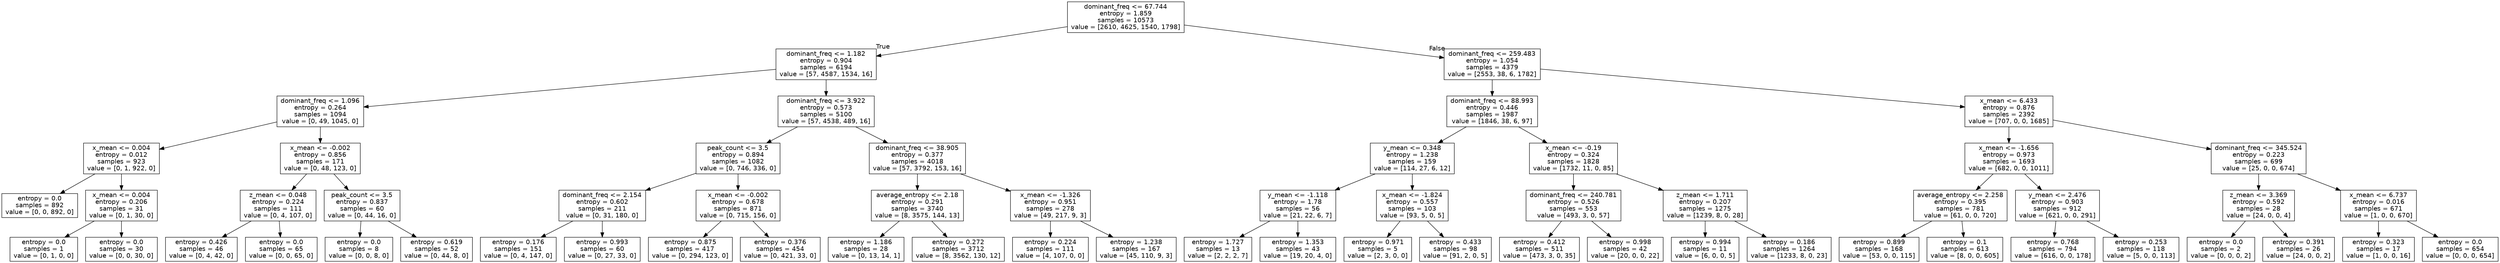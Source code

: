 digraph Tree {
node [shape=box, fontname="helvetica"] ;
edge [fontname="helvetica"] ;
0 [label="dominant_freq <= 67.744\nentropy = 1.859\nsamples = 10573\nvalue = [2610, 4625, 1540, 1798]"] ;
1 [label="dominant_freq <= 1.182\nentropy = 0.904\nsamples = 6194\nvalue = [57, 4587, 1534, 16]"] ;
0 -> 1 [labeldistance=2.5, labelangle=45, headlabel="True"] ;
2 [label="dominant_freq <= 1.096\nentropy = 0.264\nsamples = 1094\nvalue = [0, 49, 1045, 0]"] ;
1 -> 2 ;
3 [label="x_mean <= 0.004\nentropy = 0.012\nsamples = 923\nvalue = [0, 1, 922, 0]"] ;
2 -> 3 ;
4 [label="entropy = 0.0\nsamples = 892\nvalue = [0, 0, 892, 0]"] ;
3 -> 4 ;
5 [label="x_mean <= 0.004\nentropy = 0.206\nsamples = 31\nvalue = [0, 1, 30, 0]"] ;
3 -> 5 ;
6 [label="entropy = 0.0\nsamples = 1\nvalue = [0, 1, 0, 0]"] ;
5 -> 6 ;
7 [label="entropy = 0.0\nsamples = 30\nvalue = [0, 0, 30, 0]"] ;
5 -> 7 ;
8 [label="x_mean <= -0.002\nentropy = 0.856\nsamples = 171\nvalue = [0, 48, 123, 0]"] ;
2 -> 8 ;
9 [label="z_mean <= 0.048\nentropy = 0.224\nsamples = 111\nvalue = [0, 4, 107, 0]"] ;
8 -> 9 ;
10 [label="entropy = 0.426\nsamples = 46\nvalue = [0, 4, 42, 0]"] ;
9 -> 10 ;
11 [label="entropy = 0.0\nsamples = 65\nvalue = [0, 0, 65, 0]"] ;
9 -> 11 ;
12 [label="peak_count <= 3.5\nentropy = 0.837\nsamples = 60\nvalue = [0, 44, 16, 0]"] ;
8 -> 12 ;
13 [label="entropy = 0.0\nsamples = 8\nvalue = [0, 0, 8, 0]"] ;
12 -> 13 ;
14 [label="entropy = 0.619\nsamples = 52\nvalue = [0, 44, 8, 0]"] ;
12 -> 14 ;
15 [label="dominant_freq <= 3.922\nentropy = 0.573\nsamples = 5100\nvalue = [57, 4538, 489, 16]"] ;
1 -> 15 ;
16 [label="peak_count <= 3.5\nentropy = 0.894\nsamples = 1082\nvalue = [0, 746, 336, 0]"] ;
15 -> 16 ;
17 [label="dominant_freq <= 2.154\nentropy = 0.602\nsamples = 211\nvalue = [0, 31, 180, 0]"] ;
16 -> 17 ;
18 [label="entropy = 0.176\nsamples = 151\nvalue = [0, 4, 147, 0]"] ;
17 -> 18 ;
19 [label="entropy = 0.993\nsamples = 60\nvalue = [0, 27, 33, 0]"] ;
17 -> 19 ;
20 [label="x_mean <= -0.002\nentropy = 0.678\nsamples = 871\nvalue = [0, 715, 156, 0]"] ;
16 -> 20 ;
21 [label="entropy = 0.875\nsamples = 417\nvalue = [0, 294, 123, 0]"] ;
20 -> 21 ;
22 [label="entropy = 0.376\nsamples = 454\nvalue = [0, 421, 33, 0]"] ;
20 -> 22 ;
23 [label="dominant_freq <= 38.905\nentropy = 0.377\nsamples = 4018\nvalue = [57, 3792, 153, 16]"] ;
15 -> 23 ;
24 [label="average_entropy <= 2.18\nentropy = 0.291\nsamples = 3740\nvalue = [8, 3575, 144, 13]"] ;
23 -> 24 ;
25 [label="entropy = 1.186\nsamples = 28\nvalue = [0, 13, 14, 1]"] ;
24 -> 25 ;
26 [label="entropy = 0.272\nsamples = 3712\nvalue = [8, 3562, 130, 12]"] ;
24 -> 26 ;
27 [label="x_mean <= -1.326\nentropy = 0.951\nsamples = 278\nvalue = [49, 217, 9, 3]"] ;
23 -> 27 ;
28 [label="entropy = 0.224\nsamples = 111\nvalue = [4, 107, 0, 0]"] ;
27 -> 28 ;
29 [label="entropy = 1.238\nsamples = 167\nvalue = [45, 110, 9, 3]"] ;
27 -> 29 ;
30 [label="dominant_freq <= 259.483\nentropy = 1.054\nsamples = 4379\nvalue = [2553, 38, 6, 1782]"] ;
0 -> 30 [labeldistance=2.5, labelangle=-45, headlabel="False"] ;
31 [label="dominant_freq <= 88.993\nentropy = 0.446\nsamples = 1987\nvalue = [1846, 38, 6, 97]"] ;
30 -> 31 ;
32 [label="y_mean <= 0.348\nentropy = 1.238\nsamples = 159\nvalue = [114, 27, 6, 12]"] ;
31 -> 32 ;
33 [label="y_mean <= -1.118\nentropy = 1.78\nsamples = 56\nvalue = [21, 22, 6, 7]"] ;
32 -> 33 ;
34 [label="entropy = 1.727\nsamples = 13\nvalue = [2, 2, 2, 7]"] ;
33 -> 34 ;
35 [label="entropy = 1.353\nsamples = 43\nvalue = [19, 20, 4, 0]"] ;
33 -> 35 ;
36 [label="x_mean <= -1.824\nentropy = 0.557\nsamples = 103\nvalue = [93, 5, 0, 5]"] ;
32 -> 36 ;
37 [label="entropy = 0.971\nsamples = 5\nvalue = [2, 3, 0, 0]"] ;
36 -> 37 ;
38 [label="entropy = 0.433\nsamples = 98\nvalue = [91, 2, 0, 5]"] ;
36 -> 38 ;
39 [label="x_mean <= -0.19\nentropy = 0.324\nsamples = 1828\nvalue = [1732, 11, 0, 85]"] ;
31 -> 39 ;
40 [label="dominant_freq <= 240.781\nentropy = 0.526\nsamples = 553\nvalue = [493, 3, 0, 57]"] ;
39 -> 40 ;
41 [label="entropy = 0.412\nsamples = 511\nvalue = [473, 3, 0, 35]"] ;
40 -> 41 ;
42 [label="entropy = 0.998\nsamples = 42\nvalue = [20, 0, 0, 22]"] ;
40 -> 42 ;
43 [label="z_mean <= 1.711\nentropy = 0.207\nsamples = 1275\nvalue = [1239, 8, 0, 28]"] ;
39 -> 43 ;
44 [label="entropy = 0.994\nsamples = 11\nvalue = [6, 0, 0, 5]"] ;
43 -> 44 ;
45 [label="entropy = 0.186\nsamples = 1264\nvalue = [1233, 8, 0, 23]"] ;
43 -> 45 ;
46 [label="x_mean <= 6.433\nentropy = 0.876\nsamples = 2392\nvalue = [707, 0, 0, 1685]"] ;
30 -> 46 ;
47 [label="x_mean <= -1.656\nentropy = 0.973\nsamples = 1693\nvalue = [682, 0, 0, 1011]"] ;
46 -> 47 ;
48 [label="average_entropy <= 2.258\nentropy = 0.395\nsamples = 781\nvalue = [61, 0, 0, 720]"] ;
47 -> 48 ;
49 [label="entropy = 0.899\nsamples = 168\nvalue = [53, 0, 0, 115]"] ;
48 -> 49 ;
50 [label="entropy = 0.1\nsamples = 613\nvalue = [8, 0, 0, 605]"] ;
48 -> 50 ;
51 [label="y_mean <= 2.476\nentropy = 0.903\nsamples = 912\nvalue = [621, 0, 0, 291]"] ;
47 -> 51 ;
52 [label="entropy = 0.768\nsamples = 794\nvalue = [616, 0, 0, 178]"] ;
51 -> 52 ;
53 [label="entropy = 0.253\nsamples = 118\nvalue = [5, 0, 0, 113]"] ;
51 -> 53 ;
54 [label="dominant_freq <= 345.524\nentropy = 0.223\nsamples = 699\nvalue = [25, 0, 0, 674]"] ;
46 -> 54 ;
55 [label="z_mean <= 3.369\nentropy = 0.592\nsamples = 28\nvalue = [24, 0, 0, 4]"] ;
54 -> 55 ;
56 [label="entropy = 0.0\nsamples = 2\nvalue = [0, 0, 0, 2]"] ;
55 -> 56 ;
57 [label="entropy = 0.391\nsamples = 26\nvalue = [24, 0, 0, 2]"] ;
55 -> 57 ;
58 [label="x_mean <= 6.737\nentropy = 0.016\nsamples = 671\nvalue = [1, 0, 0, 670]"] ;
54 -> 58 ;
59 [label="entropy = 0.323\nsamples = 17\nvalue = [1, 0, 0, 16]"] ;
58 -> 59 ;
60 [label="entropy = 0.0\nsamples = 654\nvalue = [0, 0, 0, 654]"] ;
58 -> 60 ;
}